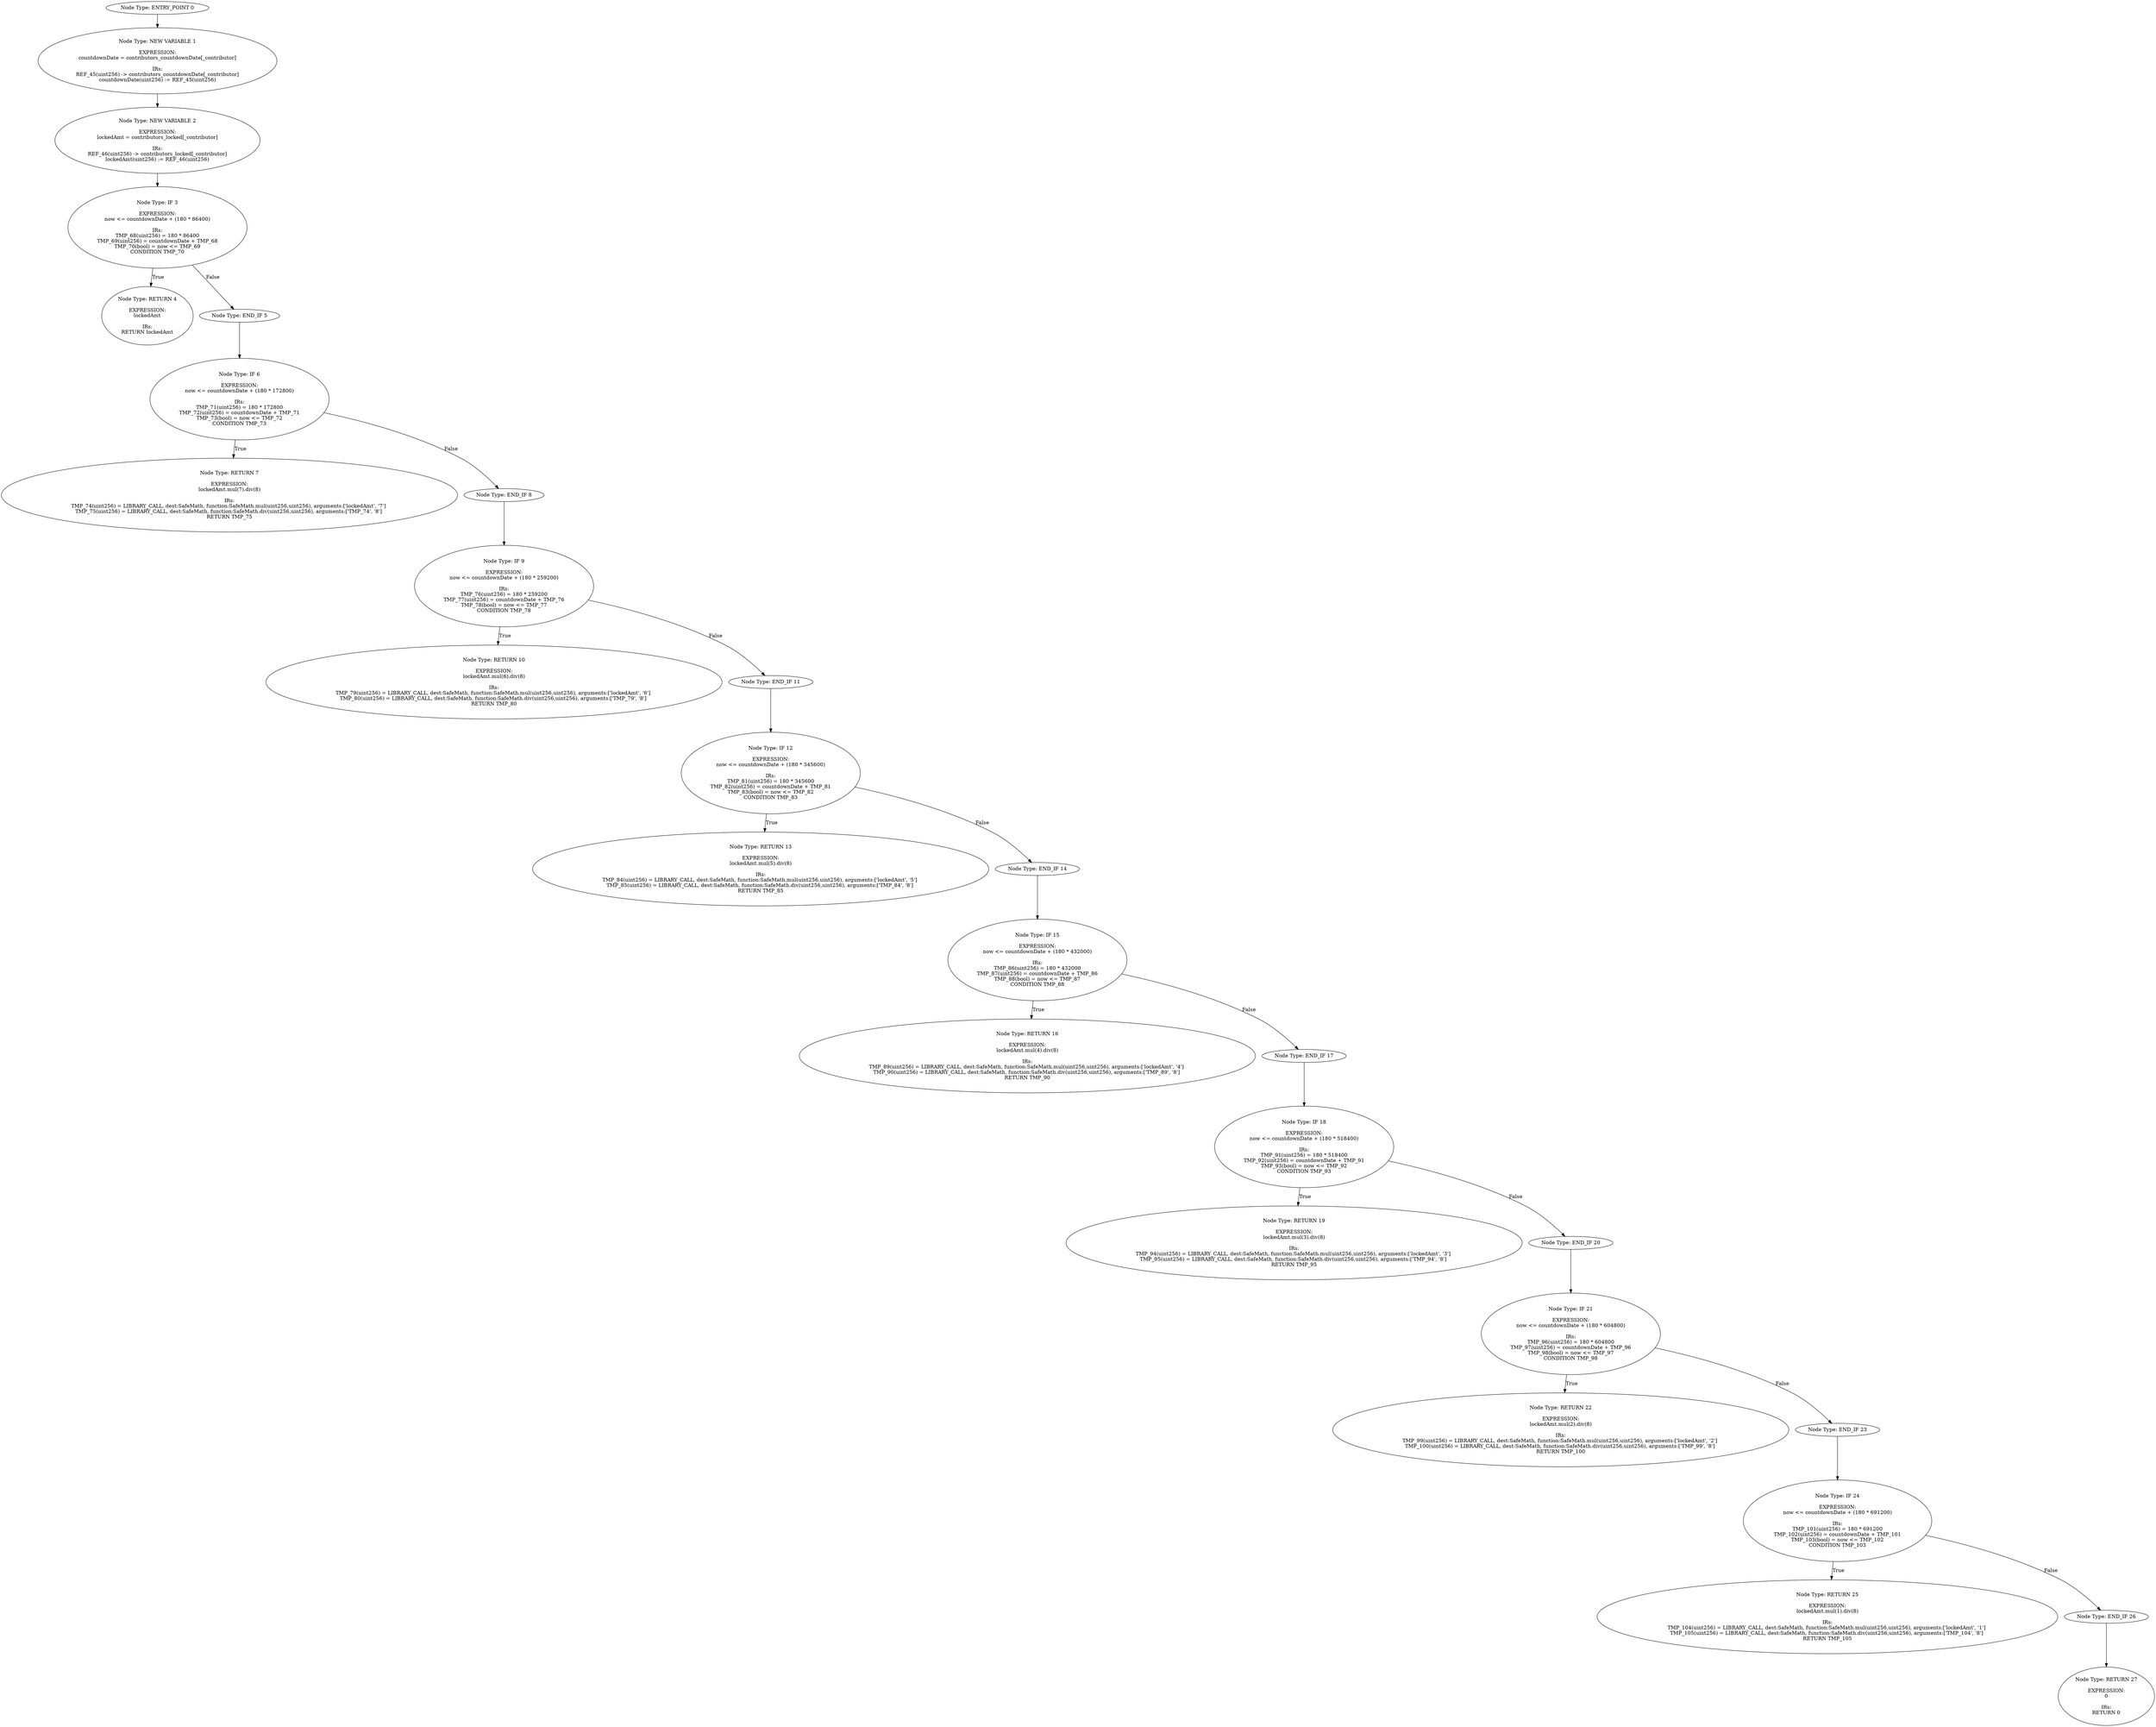 digraph{
0[label="Node Type: ENTRY_POINT 0
"];
0->1;
1[label="Node Type: NEW VARIABLE 1

EXPRESSION:
countdownDate = contributors_countdownDate[_contributor]

IRs:
REF_45(uint256) -> contributors_countdownDate[_contributor]
countdownDate(uint256) := REF_45(uint256)"];
1->2;
2[label="Node Type: NEW VARIABLE 2

EXPRESSION:
lockedAmt = contributors_locked[_contributor]

IRs:
REF_46(uint256) -> contributors_locked[_contributor]
lockedAmt(uint256) := REF_46(uint256)"];
2->3;
3[label="Node Type: IF 3

EXPRESSION:
now <= countdownDate + (180 * 86400)

IRs:
TMP_68(uint256) = 180 * 86400
TMP_69(uint256) = countdownDate + TMP_68
TMP_70(bool) = now <= TMP_69
CONDITION TMP_70"];
3->4[label="True"];
3->5[label="False"];
4[label="Node Type: RETURN 4

EXPRESSION:
lockedAmt

IRs:
RETURN lockedAmt"];
5[label="Node Type: END_IF 5
"];
5->6;
6[label="Node Type: IF 6

EXPRESSION:
now <= countdownDate + (180 * 172800)

IRs:
TMP_71(uint256) = 180 * 172800
TMP_72(uint256) = countdownDate + TMP_71
TMP_73(bool) = now <= TMP_72
CONDITION TMP_73"];
6->7[label="True"];
6->8[label="False"];
7[label="Node Type: RETURN 7

EXPRESSION:
lockedAmt.mul(7).div(8)

IRs:
TMP_74(uint256) = LIBRARY_CALL, dest:SafeMath, function:SafeMath.mul(uint256,uint256), arguments:['lockedAmt', '7'] 
TMP_75(uint256) = LIBRARY_CALL, dest:SafeMath, function:SafeMath.div(uint256,uint256), arguments:['TMP_74', '8'] 
RETURN TMP_75"];
8[label="Node Type: END_IF 8
"];
8->9;
9[label="Node Type: IF 9

EXPRESSION:
now <= countdownDate + (180 * 259200)

IRs:
TMP_76(uint256) = 180 * 259200
TMP_77(uint256) = countdownDate + TMP_76
TMP_78(bool) = now <= TMP_77
CONDITION TMP_78"];
9->10[label="True"];
9->11[label="False"];
10[label="Node Type: RETURN 10

EXPRESSION:
lockedAmt.mul(6).div(8)

IRs:
TMP_79(uint256) = LIBRARY_CALL, dest:SafeMath, function:SafeMath.mul(uint256,uint256), arguments:['lockedAmt', '6'] 
TMP_80(uint256) = LIBRARY_CALL, dest:SafeMath, function:SafeMath.div(uint256,uint256), arguments:['TMP_79', '8'] 
RETURN TMP_80"];
11[label="Node Type: END_IF 11
"];
11->12;
12[label="Node Type: IF 12

EXPRESSION:
now <= countdownDate + (180 * 345600)

IRs:
TMP_81(uint256) = 180 * 345600
TMP_82(uint256) = countdownDate + TMP_81
TMP_83(bool) = now <= TMP_82
CONDITION TMP_83"];
12->13[label="True"];
12->14[label="False"];
13[label="Node Type: RETURN 13

EXPRESSION:
lockedAmt.mul(5).div(8)

IRs:
TMP_84(uint256) = LIBRARY_CALL, dest:SafeMath, function:SafeMath.mul(uint256,uint256), arguments:['lockedAmt', '5'] 
TMP_85(uint256) = LIBRARY_CALL, dest:SafeMath, function:SafeMath.div(uint256,uint256), arguments:['TMP_84', '8'] 
RETURN TMP_85"];
14[label="Node Type: END_IF 14
"];
14->15;
15[label="Node Type: IF 15

EXPRESSION:
now <= countdownDate + (180 * 432000)

IRs:
TMP_86(uint256) = 180 * 432000
TMP_87(uint256) = countdownDate + TMP_86
TMP_88(bool) = now <= TMP_87
CONDITION TMP_88"];
15->16[label="True"];
15->17[label="False"];
16[label="Node Type: RETURN 16

EXPRESSION:
lockedAmt.mul(4).div(8)

IRs:
TMP_89(uint256) = LIBRARY_CALL, dest:SafeMath, function:SafeMath.mul(uint256,uint256), arguments:['lockedAmt', '4'] 
TMP_90(uint256) = LIBRARY_CALL, dest:SafeMath, function:SafeMath.div(uint256,uint256), arguments:['TMP_89', '8'] 
RETURN TMP_90"];
17[label="Node Type: END_IF 17
"];
17->18;
18[label="Node Type: IF 18

EXPRESSION:
now <= countdownDate + (180 * 518400)

IRs:
TMP_91(uint256) = 180 * 518400
TMP_92(uint256) = countdownDate + TMP_91
TMP_93(bool) = now <= TMP_92
CONDITION TMP_93"];
18->19[label="True"];
18->20[label="False"];
19[label="Node Type: RETURN 19

EXPRESSION:
lockedAmt.mul(3).div(8)

IRs:
TMP_94(uint256) = LIBRARY_CALL, dest:SafeMath, function:SafeMath.mul(uint256,uint256), arguments:['lockedAmt', '3'] 
TMP_95(uint256) = LIBRARY_CALL, dest:SafeMath, function:SafeMath.div(uint256,uint256), arguments:['TMP_94', '8'] 
RETURN TMP_95"];
20[label="Node Type: END_IF 20
"];
20->21;
21[label="Node Type: IF 21

EXPRESSION:
now <= countdownDate + (180 * 604800)

IRs:
TMP_96(uint256) = 180 * 604800
TMP_97(uint256) = countdownDate + TMP_96
TMP_98(bool) = now <= TMP_97
CONDITION TMP_98"];
21->22[label="True"];
21->23[label="False"];
22[label="Node Type: RETURN 22

EXPRESSION:
lockedAmt.mul(2).div(8)

IRs:
TMP_99(uint256) = LIBRARY_CALL, dest:SafeMath, function:SafeMath.mul(uint256,uint256), arguments:['lockedAmt', '2'] 
TMP_100(uint256) = LIBRARY_CALL, dest:SafeMath, function:SafeMath.div(uint256,uint256), arguments:['TMP_99', '8'] 
RETURN TMP_100"];
23[label="Node Type: END_IF 23
"];
23->24;
24[label="Node Type: IF 24

EXPRESSION:
now <= countdownDate + (180 * 691200)

IRs:
TMP_101(uint256) = 180 * 691200
TMP_102(uint256) = countdownDate + TMP_101
TMP_103(bool) = now <= TMP_102
CONDITION TMP_103"];
24->25[label="True"];
24->26[label="False"];
25[label="Node Type: RETURN 25

EXPRESSION:
lockedAmt.mul(1).div(8)

IRs:
TMP_104(uint256) = LIBRARY_CALL, dest:SafeMath, function:SafeMath.mul(uint256,uint256), arguments:['lockedAmt', '1'] 
TMP_105(uint256) = LIBRARY_CALL, dest:SafeMath, function:SafeMath.div(uint256,uint256), arguments:['TMP_104', '8'] 
RETURN TMP_105"];
26[label="Node Type: END_IF 26
"];
26->27;
27[label="Node Type: RETURN 27

EXPRESSION:
0

IRs:
RETURN 0"];
}

